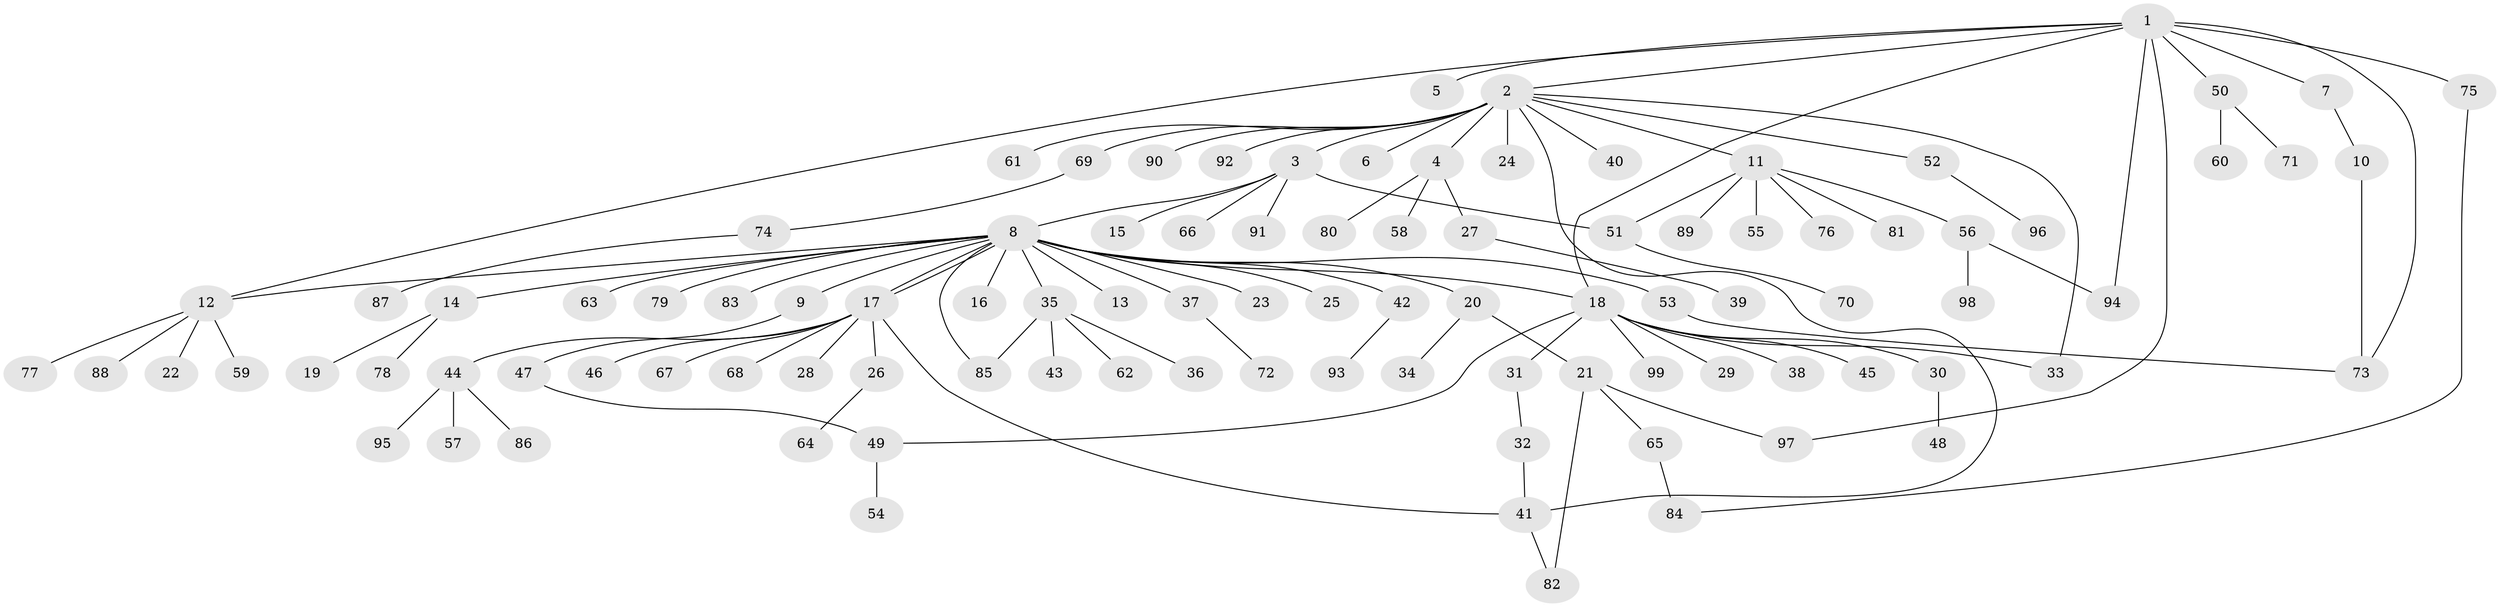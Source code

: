 // Generated by graph-tools (version 1.1) at 2025/01/03/09/25 03:01:44]
// undirected, 99 vertices, 113 edges
graph export_dot {
graph [start="1"]
  node [color=gray90,style=filled];
  1;
  2;
  3;
  4;
  5;
  6;
  7;
  8;
  9;
  10;
  11;
  12;
  13;
  14;
  15;
  16;
  17;
  18;
  19;
  20;
  21;
  22;
  23;
  24;
  25;
  26;
  27;
  28;
  29;
  30;
  31;
  32;
  33;
  34;
  35;
  36;
  37;
  38;
  39;
  40;
  41;
  42;
  43;
  44;
  45;
  46;
  47;
  48;
  49;
  50;
  51;
  52;
  53;
  54;
  55;
  56;
  57;
  58;
  59;
  60;
  61;
  62;
  63;
  64;
  65;
  66;
  67;
  68;
  69;
  70;
  71;
  72;
  73;
  74;
  75;
  76;
  77;
  78;
  79;
  80;
  81;
  82;
  83;
  84;
  85;
  86;
  87;
  88;
  89;
  90;
  91;
  92;
  93;
  94;
  95;
  96;
  97;
  98;
  99;
  1 -- 2;
  1 -- 5;
  1 -- 7;
  1 -- 12;
  1 -- 18;
  1 -- 50;
  1 -- 73;
  1 -- 75;
  1 -- 94;
  1 -- 97;
  2 -- 3;
  2 -- 4;
  2 -- 6;
  2 -- 11;
  2 -- 24;
  2 -- 33;
  2 -- 40;
  2 -- 41;
  2 -- 52;
  2 -- 61;
  2 -- 69;
  2 -- 90;
  2 -- 92;
  3 -- 8;
  3 -- 15;
  3 -- 51;
  3 -- 66;
  3 -- 91;
  4 -- 27;
  4 -- 58;
  4 -- 80;
  7 -- 10;
  8 -- 9;
  8 -- 12;
  8 -- 13;
  8 -- 14;
  8 -- 16;
  8 -- 17;
  8 -- 17;
  8 -- 18;
  8 -- 20;
  8 -- 23;
  8 -- 25;
  8 -- 35;
  8 -- 37;
  8 -- 42;
  8 -- 53;
  8 -- 63;
  8 -- 79;
  8 -- 83;
  8 -- 85;
  9 -- 47;
  10 -- 73;
  11 -- 51;
  11 -- 55;
  11 -- 56;
  11 -- 76;
  11 -- 81;
  11 -- 89;
  12 -- 22;
  12 -- 59;
  12 -- 77;
  12 -- 88;
  14 -- 19;
  14 -- 78;
  17 -- 26;
  17 -- 28;
  17 -- 41;
  17 -- 44;
  17 -- 46;
  17 -- 67;
  17 -- 68;
  18 -- 29;
  18 -- 30;
  18 -- 31;
  18 -- 33;
  18 -- 38;
  18 -- 45;
  18 -- 49;
  18 -- 99;
  20 -- 21;
  20 -- 34;
  21 -- 65;
  21 -- 82;
  21 -- 97;
  26 -- 64;
  27 -- 39;
  30 -- 48;
  31 -- 32;
  32 -- 41;
  35 -- 36;
  35 -- 43;
  35 -- 62;
  35 -- 85;
  37 -- 72;
  41 -- 82;
  42 -- 93;
  44 -- 57;
  44 -- 86;
  44 -- 95;
  47 -- 49;
  49 -- 54;
  50 -- 60;
  50 -- 71;
  51 -- 70;
  52 -- 96;
  53 -- 73;
  56 -- 94;
  56 -- 98;
  65 -- 84;
  69 -- 74;
  74 -- 87;
  75 -- 84;
}
